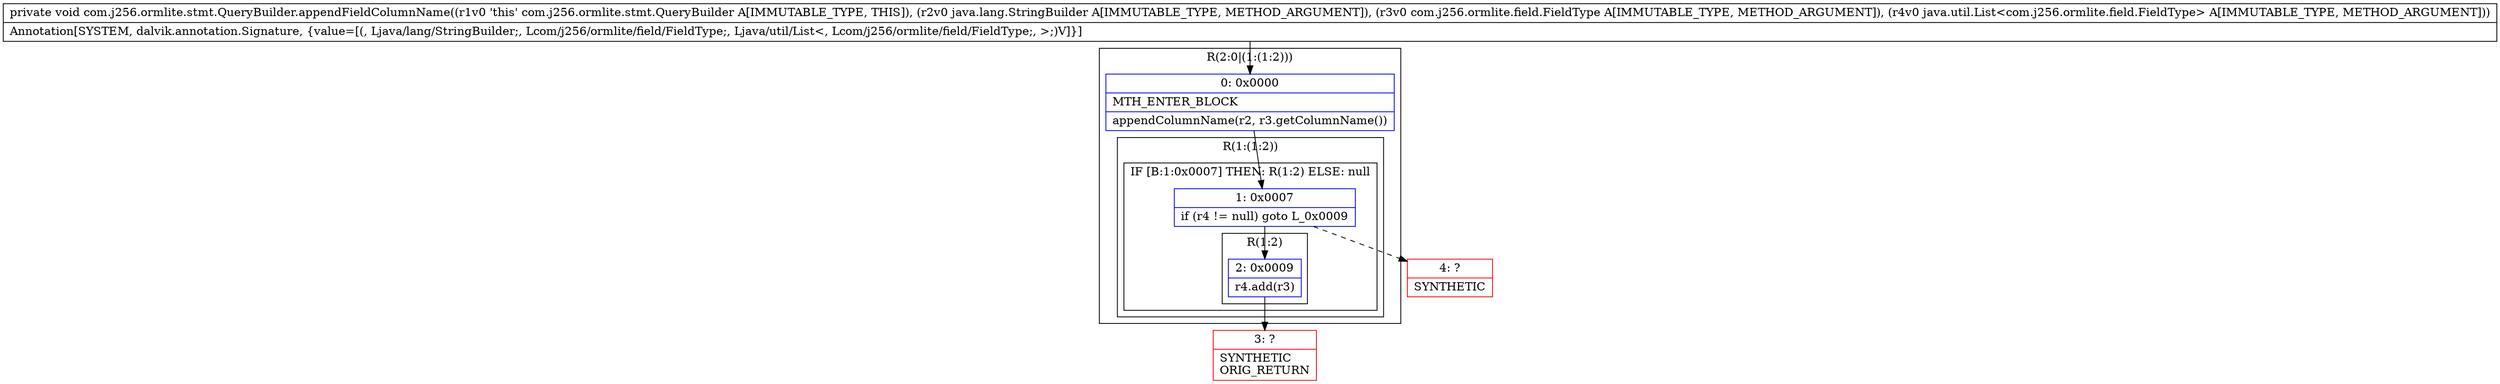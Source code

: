 digraph "CFG forcom.j256.ormlite.stmt.QueryBuilder.appendFieldColumnName(Ljava\/lang\/StringBuilder;Lcom\/j256\/ormlite\/field\/FieldType;Ljava\/util\/List;)V" {
subgraph cluster_Region_1622383868 {
label = "R(2:0|(1:(1:2)))";
node [shape=record,color=blue];
Node_0 [shape=record,label="{0\:\ 0x0000|MTH_ENTER_BLOCK\l|appendColumnName(r2, r3.getColumnName())\l}"];
subgraph cluster_Region_1964060073 {
label = "R(1:(1:2))";
node [shape=record,color=blue];
subgraph cluster_IfRegion_1621252280 {
label = "IF [B:1:0x0007] THEN: R(1:2) ELSE: null";
node [shape=record,color=blue];
Node_1 [shape=record,label="{1\:\ 0x0007|if (r4 != null) goto L_0x0009\l}"];
subgraph cluster_Region_804630055 {
label = "R(1:2)";
node [shape=record,color=blue];
Node_2 [shape=record,label="{2\:\ 0x0009|r4.add(r3)\l}"];
}
}
}
}
Node_3 [shape=record,color=red,label="{3\:\ ?|SYNTHETIC\lORIG_RETURN\l}"];
Node_4 [shape=record,color=red,label="{4\:\ ?|SYNTHETIC\l}"];
MethodNode[shape=record,label="{private void com.j256.ormlite.stmt.QueryBuilder.appendFieldColumnName((r1v0 'this' com.j256.ormlite.stmt.QueryBuilder A[IMMUTABLE_TYPE, THIS]), (r2v0 java.lang.StringBuilder A[IMMUTABLE_TYPE, METHOD_ARGUMENT]), (r3v0 com.j256.ormlite.field.FieldType A[IMMUTABLE_TYPE, METHOD_ARGUMENT]), (r4v0 java.util.List\<com.j256.ormlite.field.FieldType\> A[IMMUTABLE_TYPE, METHOD_ARGUMENT]))  | Annotation[SYSTEM, dalvik.annotation.Signature, \{value=[(, Ljava\/lang\/StringBuilder;, Lcom\/j256\/ormlite\/field\/FieldType;, Ljava\/util\/List\<, Lcom\/j256\/ormlite\/field\/FieldType;, \>;)V]\}]\l}"];
MethodNode -> Node_0;
Node_0 -> Node_1;
Node_1 -> Node_2;
Node_1 -> Node_4[style=dashed];
Node_2 -> Node_3;
}

